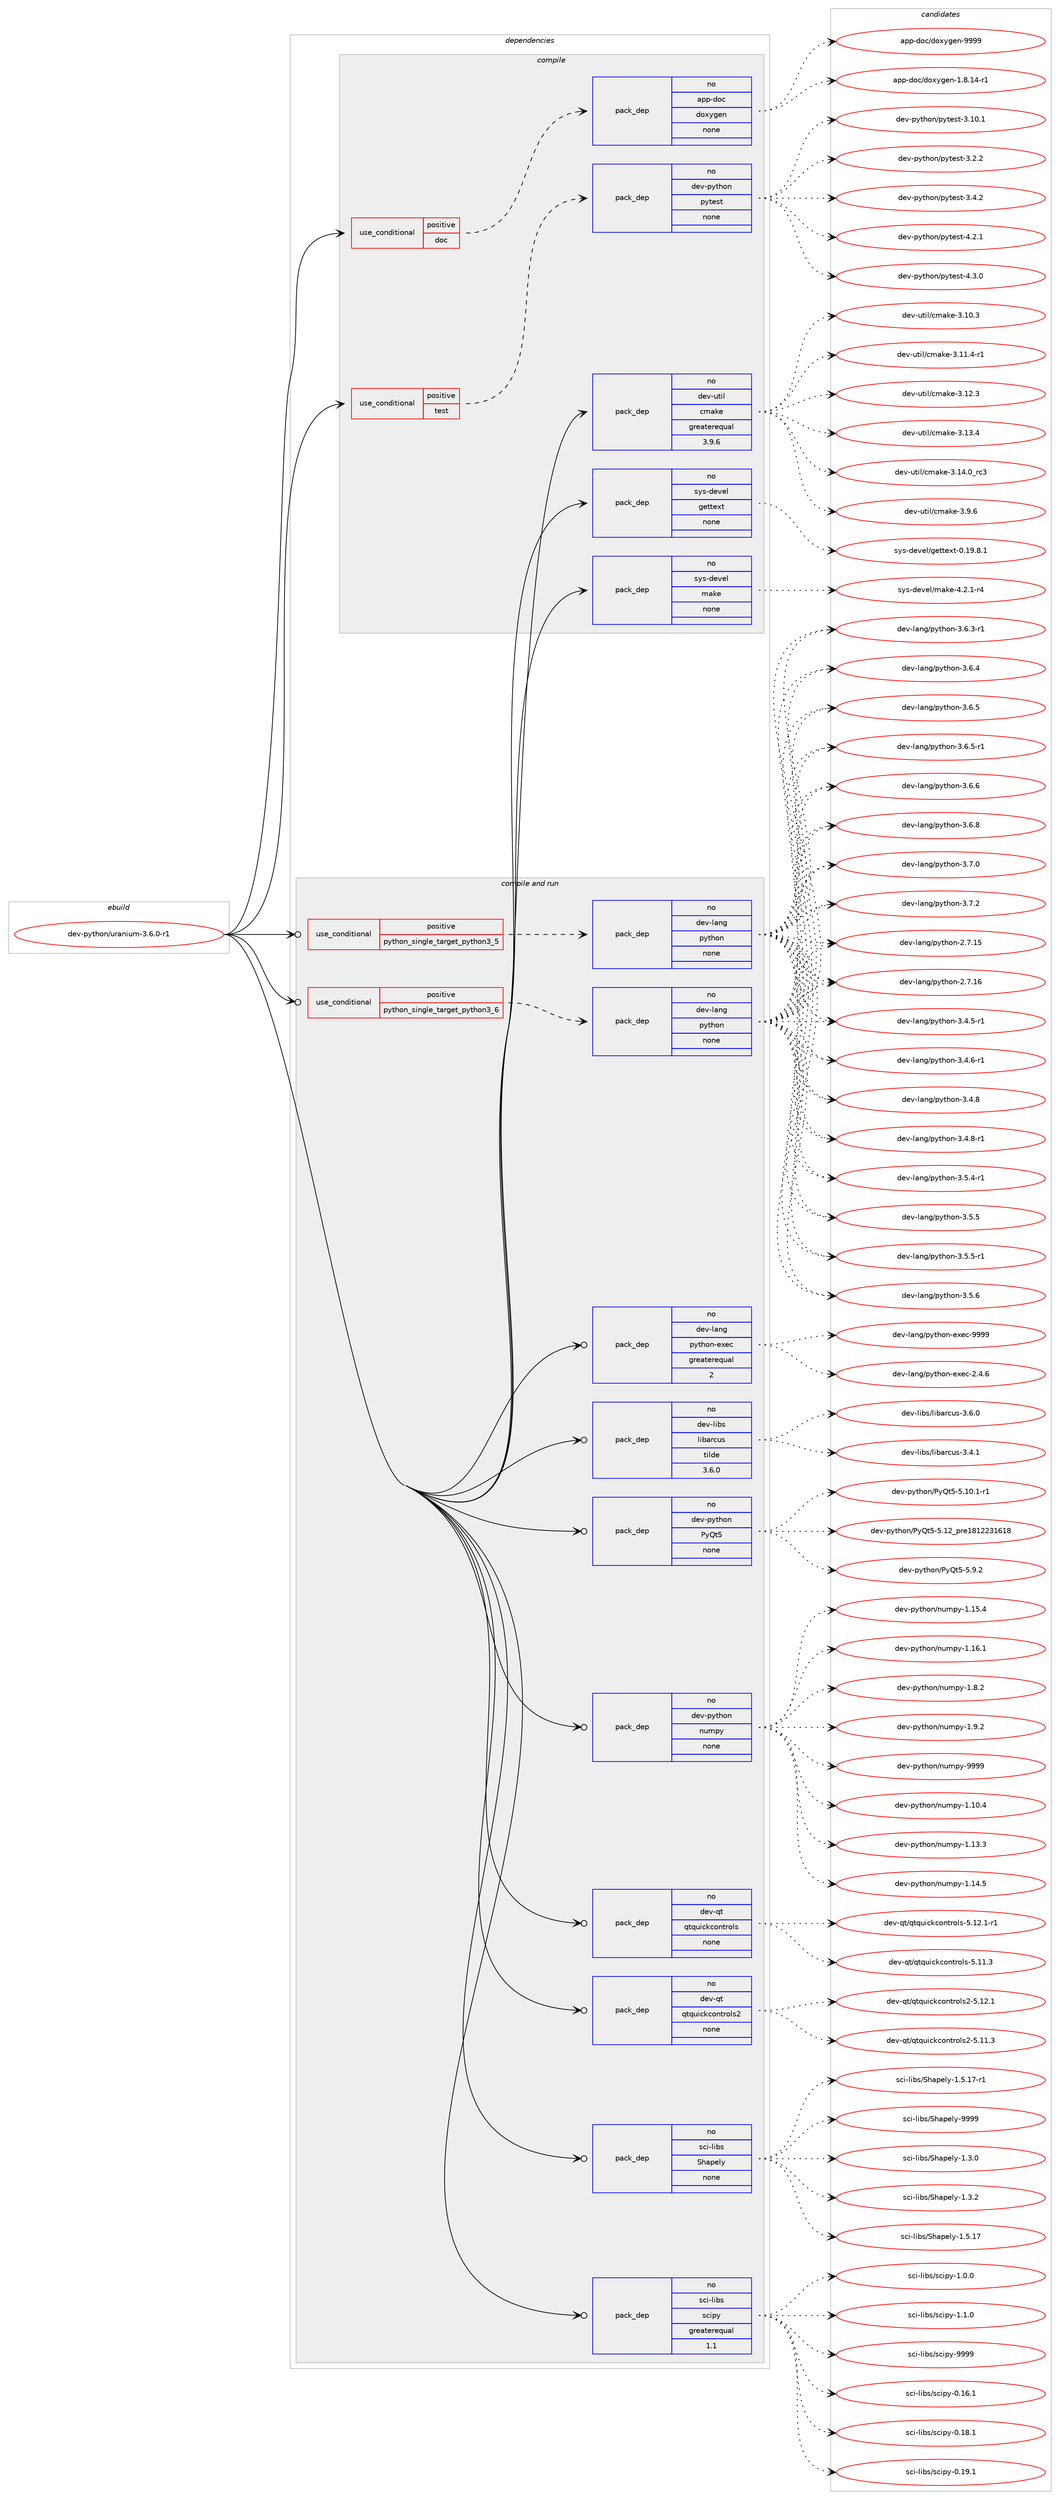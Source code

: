 digraph prolog {

# *************
# Graph options
# *************

newrank=true;
concentrate=true;
compound=true;
graph [rankdir=LR,fontname=Helvetica,fontsize=10,ranksep=1.5];#, ranksep=2.5, nodesep=0.2];
edge  [arrowhead=vee];
node  [fontname=Helvetica,fontsize=10];

# **********
# The ebuild
# **********

subgraph cluster_leftcol {
color=gray;
rank=same;
label=<<i>ebuild</i>>;
id [label="dev-python/uranium-3.6.0-r1", color=red, width=4, href="../dev-python/uranium-3.6.0-r1.svg"];
}

# ****************
# The dependencies
# ****************

subgraph cluster_midcol {
color=gray;
label=<<i>dependencies</i>>;
subgraph cluster_compile {
fillcolor="#eeeeee";
style=filled;
label=<<i>compile</i>>;
subgraph cond386285 {
dependency1446347 [label=<<TABLE BORDER="0" CELLBORDER="1" CELLSPACING="0" CELLPADDING="4"><TR><TD ROWSPAN="3" CELLPADDING="10">use_conditional</TD></TR><TR><TD>positive</TD></TR><TR><TD>doc</TD></TR></TABLE>>, shape=none, color=red];
subgraph pack1036693 {
dependency1446348 [label=<<TABLE BORDER="0" CELLBORDER="1" CELLSPACING="0" CELLPADDING="4" WIDTH="220"><TR><TD ROWSPAN="6" CELLPADDING="30">pack_dep</TD></TR><TR><TD WIDTH="110">no</TD></TR><TR><TD>app-doc</TD></TR><TR><TD>doxygen</TD></TR><TR><TD>none</TD></TR><TR><TD></TD></TR></TABLE>>, shape=none, color=blue];
}
dependency1446347:e -> dependency1446348:w [weight=20,style="dashed",arrowhead="vee"];
}
id:e -> dependency1446347:w [weight=20,style="solid",arrowhead="vee"];
subgraph cond386286 {
dependency1446349 [label=<<TABLE BORDER="0" CELLBORDER="1" CELLSPACING="0" CELLPADDING="4"><TR><TD ROWSPAN="3" CELLPADDING="10">use_conditional</TD></TR><TR><TD>positive</TD></TR><TR><TD>test</TD></TR></TABLE>>, shape=none, color=red];
subgraph pack1036694 {
dependency1446350 [label=<<TABLE BORDER="0" CELLBORDER="1" CELLSPACING="0" CELLPADDING="4" WIDTH="220"><TR><TD ROWSPAN="6" CELLPADDING="30">pack_dep</TD></TR><TR><TD WIDTH="110">no</TD></TR><TR><TD>dev-python</TD></TR><TR><TD>pytest</TD></TR><TR><TD>none</TD></TR><TR><TD></TD></TR></TABLE>>, shape=none, color=blue];
}
dependency1446349:e -> dependency1446350:w [weight=20,style="dashed",arrowhead="vee"];
}
id:e -> dependency1446349:w [weight=20,style="solid",arrowhead="vee"];
subgraph pack1036695 {
dependency1446351 [label=<<TABLE BORDER="0" CELLBORDER="1" CELLSPACING="0" CELLPADDING="4" WIDTH="220"><TR><TD ROWSPAN="6" CELLPADDING="30">pack_dep</TD></TR><TR><TD WIDTH="110">no</TD></TR><TR><TD>dev-util</TD></TR><TR><TD>cmake</TD></TR><TR><TD>greaterequal</TD></TR><TR><TD>3.9.6</TD></TR></TABLE>>, shape=none, color=blue];
}
id:e -> dependency1446351:w [weight=20,style="solid",arrowhead="vee"];
subgraph pack1036696 {
dependency1446352 [label=<<TABLE BORDER="0" CELLBORDER="1" CELLSPACING="0" CELLPADDING="4" WIDTH="220"><TR><TD ROWSPAN="6" CELLPADDING="30">pack_dep</TD></TR><TR><TD WIDTH="110">no</TD></TR><TR><TD>sys-devel</TD></TR><TR><TD>gettext</TD></TR><TR><TD>none</TD></TR><TR><TD></TD></TR></TABLE>>, shape=none, color=blue];
}
id:e -> dependency1446352:w [weight=20,style="solid",arrowhead="vee"];
subgraph pack1036697 {
dependency1446353 [label=<<TABLE BORDER="0" CELLBORDER="1" CELLSPACING="0" CELLPADDING="4" WIDTH="220"><TR><TD ROWSPAN="6" CELLPADDING="30">pack_dep</TD></TR><TR><TD WIDTH="110">no</TD></TR><TR><TD>sys-devel</TD></TR><TR><TD>make</TD></TR><TR><TD>none</TD></TR><TR><TD></TD></TR></TABLE>>, shape=none, color=blue];
}
id:e -> dependency1446353:w [weight=20,style="solid",arrowhead="vee"];
}
subgraph cluster_compileandrun {
fillcolor="#eeeeee";
style=filled;
label=<<i>compile and run</i>>;
subgraph cond386287 {
dependency1446354 [label=<<TABLE BORDER="0" CELLBORDER="1" CELLSPACING="0" CELLPADDING="4"><TR><TD ROWSPAN="3" CELLPADDING="10">use_conditional</TD></TR><TR><TD>positive</TD></TR><TR><TD>python_single_target_python3_5</TD></TR></TABLE>>, shape=none, color=red];
subgraph pack1036698 {
dependency1446355 [label=<<TABLE BORDER="0" CELLBORDER="1" CELLSPACING="0" CELLPADDING="4" WIDTH="220"><TR><TD ROWSPAN="6" CELLPADDING="30">pack_dep</TD></TR><TR><TD WIDTH="110">no</TD></TR><TR><TD>dev-lang</TD></TR><TR><TD>python</TD></TR><TR><TD>none</TD></TR><TR><TD></TD></TR></TABLE>>, shape=none, color=blue];
}
dependency1446354:e -> dependency1446355:w [weight=20,style="dashed",arrowhead="vee"];
}
id:e -> dependency1446354:w [weight=20,style="solid",arrowhead="odotvee"];
subgraph cond386288 {
dependency1446356 [label=<<TABLE BORDER="0" CELLBORDER="1" CELLSPACING="0" CELLPADDING="4"><TR><TD ROWSPAN="3" CELLPADDING="10">use_conditional</TD></TR><TR><TD>positive</TD></TR><TR><TD>python_single_target_python3_6</TD></TR></TABLE>>, shape=none, color=red];
subgraph pack1036699 {
dependency1446357 [label=<<TABLE BORDER="0" CELLBORDER="1" CELLSPACING="0" CELLPADDING="4" WIDTH="220"><TR><TD ROWSPAN="6" CELLPADDING="30">pack_dep</TD></TR><TR><TD WIDTH="110">no</TD></TR><TR><TD>dev-lang</TD></TR><TR><TD>python</TD></TR><TR><TD>none</TD></TR><TR><TD></TD></TR></TABLE>>, shape=none, color=blue];
}
dependency1446356:e -> dependency1446357:w [weight=20,style="dashed",arrowhead="vee"];
}
id:e -> dependency1446356:w [weight=20,style="solid",arrowhead="odotvee"];
subgraph pack1036700 {
dependency1446358 [label=<<TABLE BORDER="0" CELLBORDER="1" CELLSPACING="0" CELLPADDING="4" WIDTH="220"><TR><TD ROWSPAN="6" CELLPADDING="30">pack_dep</TD></TR><TR><TD WIDTH="110">no</TD></TR><TR><TD>dev-lang</TD></TR><TR><TD>python-exec</TD></TR><TR><TD>greaterequal</TD></TR><TR><TD>2</TD></TR></TABLE>>, shape=none, color=blue];
}
id:e -> dependency1446358:w [weight=20,style="solid",arrowhead="odotvee"];
subgraph pack1036701 {
dependency1446359 [label=<<TABLE BORDER="0" CELLBORDER="1" CELLSPACING="0" CELLPADDING="4" WIDTH="220"><TR><TD ROWSPAN="6" CELLPADDING="30">pack_dep</TD></TR><TR><TD WIDTH="110">no</TD></TR><TR><TD>dev-libs</TD></TR><TR><TD>libarcus</TD></TR><TR><TD>tilde</TD></TR><TR><TD>3.6.0</TD></TR></TABLE>>, shape=none, color=blue];
}
id:e -> dependency1446359:w [weight=20,style="solid",arrowhead="odotvee"];
subgraph pack1036702 {
dependency1446360 [label=<<TABLE BORDER="0" CELLBORDER="1" CELLSPACING="0" CELLPADDING="4" WIDTH="220"><TR><TD ROWSPAN="6" CELLPADDING="30">pack_dep</TD></TR><TR><TD WIDTH="110">no</TD></TR><TR><TD>dev-python</TD></TR><TR><TD>PyQt5</TD></TR><TR><TD>none</TD></TR><TR><TD></TD></TR></TABLE>>, shape=none, color=blue];
}
id:e -> dependency1446360:w [weight=20,style="solid",arrowhead="odotvee"];
subgraph pack1036703 {
dependency1446361 [label=<<TABLE BORDER="0" CELLBORDER="1" CELLSPACING="0" CELLPADDING="4" WIDTH="220"><TR><TD ROWSPAN="6" CELLPADDING="30">pack_dep</TD></TR><TR><TD WIDTH="110">no</TD></TR><TR><TD>dev-python</TD></TR><TR><TD>numpy</TD></TR><TR><TD>none</TD></TR><TR><TD></TD></TR></TABLE>>, shape=none, color=blue];
}
id:e -> dependency1446361:w [weight=20,style="solid",arrowhead="odotvee"];
subgraph pack1036704 {
dependency1446362 [label=<<TABLE BORDER="0" CELLBORDER="1" CELLSPACING="0" CELLPADDING="4" WIDTH="220"><TR><TD ROWSPAN="6" CELLPADDING="30">pack_dep</TD></TR><TR><TD WIDTH="110">no</TD></TR><TR><TD>dev-qt</TD></TR><TR><TD>qtquickcontrols</TD></TR><TR><TD>none</TD></TR><TR><TD></TD></TR></TABLE>>, shape=none, color=blue];
}
id:e -> dependency1446362:w [weight=20,style="solid",arrowhead="odotvee"];
subgraph pack1036705 {
dependency1446363 [label=<<TABLE BORDER="0" CELLBORDER="1" CELLSPACING="0" CELLPADDING="4" WIDTH="220"><TR><TD ROWSPAN="6" CELLPADDING="30">pack_dep</TD></TR><TR><TD WIDTH="110">no</TD></TR><TR><TD>dev-qt</TD></TR><TR><TD>qtquickcontrols2</TD></TR><TR><TD>none</TD></TR><TR><TD></TD></TR></TABLE>>, shape=none, color=blue];
}
id:e -> dependency1446363:w [weight=20,style="solid",arrowhead="odotvee"];
subgraph pack1036706 {
dependency1446364 [label=<<TABLE BORDER="0" CELLBORDER="1" CELLSPACING="0" CELLPADDING="4" WIDTH="220"><TR><TD ROWSPAN="6" CELLPADDING="30">pack_dep</TD></TR><TR><TD WIDTH="110">no</TD></TR><TR><TD>sci-libs</TD></TR><TR><TD>Shapely</TD></TR><TR><TD>none</TD></TR><TR><TD></TD></TR></TABLE>>, shape=none, color=blue];
}
id:e -> dependency1446364:w [weight=20,style="solid",arrowhead="odotvee"];
subgraph pack1036707 {
dependency1446365 [label=<<TABLE BORDER="0" CELLBORDER="1" CELLSPACING="0" CELLPADDING="4" WIDTH="220"><TR><TD ROWSPAN="6" CELLPADDING="30">pack_dep</TD></TR><TR><TD WIDTH="110">no</TD></TR><TR><TD>sci-libs</TD></TR><TR><TD>scipy</TD></TR><TR><TD>greaterequal</TD></TR><TR><TD>1.1</TD></TR></TABLE>>, shape=none, color=blue];
}
id:e -> dependency1446365:w [weight=20,style="solid",arrowhead="odotvee"];
}
subgraph cluster_run {
fillcolor="#eeeeee";
style=filled;
label=<<i>run</i>>;
}
}

# **************
# The candidates
# **************

subgraph cluster_choices {
rank=same;
color=gray;
label=<<i>candidates</i>>;

subgraph choice1036693 {
color=black;
nodesep=1;
choice97112112451001119947100111120121103101110454946564649524511449 [label="app-doc/doxygen-1.8.14-r1", color=red, width=4,href="../app-doc/doxygen-1.8.14-r1.svg"];
choice971121124510011199471001111201211031011104557575757 [label="app-doc/doxygen-9999", color=red, width=4,href="../app-doc/doxygen-9999.svg"];
dependency1446348:e -> choice97112112451001119947100111120121103101110454946564649524511449:w [style=dotted,weight="100"];
dependency1446348:e -> choice971121124510011199471001111201211031011104557575757:w [style=dotted,weight="100"];
}
subgraph choice1036694 {
color=black;
nodesep=1;
choice100101118451121211161041111104711212111610111511645514649484649 [label="dev-python/pytest-3.10.1", color=red, width=4,href="../dev-python/pytest-3.10.1.svg"];
choice1001011184511212111610411111047112121116101115116455146504650 [label="dev-python/pytest-3.2.2", color=red, width=4,href="../dev-python/pytest-3.2.2.svg"];
choice1001011184511212111610411111047112121116101115116455146524650 [label="dev-python/pytest-3.4.2", color=red, width=4,href="../dev-python/pytest-3.4.2.svg"];
choice1001011184511212111610411111047112121116101115116455246504649 [label="dev-python/pytest-4.2.1", color=red, width=4,href="../dev-python/pytest-4.2.1.svg"];
choice1001011184511212111610411111047112121116101115116455246514648 [label="dev-python/pytest-4.3.0", color=red, width=4,href="../dev-python/pytest-4.3.0.svg"];
dependency1446350:e -> choice100101118451121211161041111104711212111610111511645514649484649:w [style=dotted,weight="100"];
dependency1446350:e -> choice1001011184511212111610411111047112121116101115116455146504650:w [style=dotted,weight="100"];
dependency1446350:e -> choice1001011184511212111610411111047112121116101115116455146524650:w [style=dotted,weight="100"];
dependency1446350:e -> choice1001011184511212111610411111047112121116101115116455246504649:w [style=dotted,weight="100"];
dependency1446350:e -> choice1001011184511212111610411111047112121116101115116455246514648:w [style=dotted,weight="100"];
}
subgraph choice1036695 {
color=black;
nodesep=1;
choice1001011184511711610510847991099710710145514649484651 [label="dev-util/cmake-3.10.3", color=red, width=4,href="../dev-util/cmake-3.10.3.svg"];
choice10010111845117116105108479910997107101455146494946524511449 [label="dev-util/cmake-3.11.4-r1", color=red, width=4,href="../dev-util/cmake-3.11.4-r1.svg"];
choice1001011184511711610510847991099710710145514649504651 [label="dev-util/cmake-3.12.3", color=red, width=4,href="../dev-util/cmake-3.12.3.svg"];
choice1001011184511711610510847991099710710145514649514652 [label="dev-util/cmake-3.13.4", color=red, width=4,href="../dev-util/cmake-3.13.4.svg"];
choice1001011184511711610510847991099710710145514649524648951149951 [label="dev-util/cmake-3.14.0_rc3", color=red, width=4,href="../dev-util/cmake-3.14.0_rc3.svg"];
choice10010111845117116105108479910997107101455146574654 [label="dev-util/cmake-3.9.6", color=red, width=4,href="../dev-util/cmake-3.9.6.svg"];
dependency1446351:e -> choice1001011184511711610510847991099710710145514649484651:w [style=dotted,weight="100"];
dependency1446351:e -> choice10010111845117116105108479910997107101455146494946524511449:w [style=dotted,weight="100"];
dependency1446351:e -> choice1001011184511711610510847991099710710145514649504651:w [style=dotted,weight="100"];
dependency1446351:e -> choice1001011184511711610510847991099710710145514649514652:w [style=dotted,weight="100"];
dependency1446351:e -> choice1001011184511711610510847991099710710145514649524648951149951:w [style=dotted,weight="100"];
dependency1446351:e -> choice10010111845117116105108479910997107101455146574654:w [style=dotted,weight="100"];
}
subgraph choice1036696 {
color=black;
nodesep=1;
choice1151211154510010111810110847103101116116101120116454846495746564649 [label="sys-devel/gettext-0.19.8.1", color=red, width=4,href="../sys-devel/gettext-0.19.8.1.svg"];
dependency1446352:e -> choice1151211154510010111810110847103101116116101120116454846495746564649:w [style=dotted,weight="100"];
}
subgraph choice1036697 {
color=black;
nodesep=1;
choice1151211154510010111810110847109971071014552465046494511452 [label="sys-devel/make-4.2.1-r4", color=red, width=4,href="../sys-devel/make-4.2.1-r4.svg"];
dependency1446353:e -> choice1151211154510010111810110847109971071014552465046494511452:w [style=dotted,weight="100"];
}
subgraph choice1036698 {
color=black;
nodesep=1;
choice10010111845108971101034711212111610411111045504655464953 [label="dev-lang/python-2.7.15", color=red, width=4,href="../dev-lang/python-2.7.15.svg"];
choice10010111845108971101034711212111610411111045504655464954 [label="dev-lang/python-2.7.16", color=red, width=4,href="../dev-lang/python-2.7.16.svg"];
choice1001011184510897110103471121211161041111104551465246534511449 [label="dev-lang/python-3.4.5-r1", color=red, width=4,href="../dev-lang/python-3.4.5-r1.svg"];
choice1001011184510897110103471121211161041111104551465246544511449 [label="dev-lang/python-3.4.6-r1", color=red, width=4,href="../dev-lang/python-3.4.6-r1.svg"];
choice100101118451089711010347112121116104111110455146524656 [label="dev-lang/python-3.4.8", color=red, width=4,href="../dev-lang/python-3.4.8.svg"];
choice1001011184510897110103471121211161041111104551465246564511449 [label="dev-lang/python-3.4.8-r1", color=red, width=4,href="../dev-lang/python-3.4.8-r1.svg"];
choice1001011184510897110103471121211161041111104551465346524511449 [label="dev-lang/python-3.5.4-r1", color=red, width=4,href="../dev-lang/python-3.5.4-r1.svg"];
choice100101118451089711010347112121116104111110455146534653 [label="dev-lang/python-3.5.5", color=red, width=4,href="../dev-lang/python-3.5.5.svg"];
choice1001011184510897110103471121211161041111104551465346534511449 [label="dev-lang/python-3.5.5-r1", color=red, width=4,href="../dev-lang/python-3.5.5-r1.svg"];
choice100101118451089711010347112121116104111110455146534654 [label="dev-lang/python-3.5.6", color=red, width=4,href="../dev-lang/python-3.5.6.svg"];
choice1001011184510897110103471121211161041111104551465446514511449 [label="dev-lang/python-3.6.3-r1", color=red, width=4,href="../dev-lang/python-3.6.3-r1.svg"];
choice100101118451089711010347112121116104111110455146544652 [label="dev-lang/python-3.6.4", color=red, width=4,href="../dev-lang/python-3.6.4.svg"];
choice100101118451089711010347112121116104111110455146544653 [label="dev-lang/python-3.6.5", color=red, width=4,href="../dev-lang/python-3.6.5.svg"];
choice1001011184510897110103471121211161041111104551465446534511449 [label="dev-lang/python-3.6.5-r1", color=red, width=4,href="../dev-lang/python-3.6.5-r1.svg"];
choice100101118451089711010347112121116104111110455146544654 [label="dev-lang/python-3.6.6", color=red, width=4,href="../dev-lang/python-3.6.6.svg"];
choice100101118451089711010347112121116104111110455146544656 [label="dev-lang/python-3.6.8", color=red, width=4,href="../dev-lang/python-3.6.8.svg"];
choice100101118451089711010347112121116104111110455146554648 [label="dev-lang/python-3.7.0", color=red, width=4,href="../dev-lang/python-3.7.0.svg"];
choice100101118451089711010347112121116104111110455146554650 [label="dev-lang/python-3.7.2", color=red, width=4,href="../dev-lang/python-3.7.2.svg"];
dependency1446355:e -> choice10010111845108971101034711212111610411111045504655464953:w [style=dotted,weight="100"];
dependency1446355:e -> choice10010111845108971101034711212111610411111045504655464954:w [style=dotted,weight="100"];
dependency1446355:e -> choice1001011184510897110103471121211161041111104551465246534511449:w [style=dotted,weight="100"];
dependency1446355:e -> choice1001011184510897110103471121211161041111104551465246544511449:w [style=dotted,weight="100"];
dependency1446355:e -> choice100101118451089711010347112121116104111110455146524656:w [style=dotted,weight="100"];
dependency1446355:e -> choice1001011184510897110103471121211161041111104551465246564511449:w [style=dotted,weight="100"];
dependency1446355:e -> choice1001011184510897110103471121211161041111104551465346524511449:w [style=dotted,weight="100"];
dependency1446355:e -> choice100101118451089711010347112121116104111110455146534653:w [style=dotted,weight="100"];
dependency1446355:e -> choice1001011184510897110103471121211161041111104551465346534511449:w [style=dotted,weight="100"];
dependency1446355:e -> choice100101118451089711010347112121116104111110455146534654:w [style=dotted,weight="100"];
dependency1446355:e -> choice1001011184510897110103471121211161041111104551465446514511449:w [style=dotted,weight="100"];
dependency1446355:e -> choice100101118451089711010347112121116104111110455146544652:w [style=dotted,weight="100"];
dependency1446355:e -> choice100101118451089711010347112121116104111110455146544653:w [style=dotted,weight="100"];
dependency1446355:e -> choice1001011184510897110103471121211161041111104551465446534511449:w [style=dotted,weight="100"];
dependency1446355:e -> choice100101118451089711010347112121116104111110455146544654:w [style=dotted,weight="100"];
dependency1446355:e -> choice100101118451089711010347112121116104111110455146544656:w [style=dotted,weight="100"];
dependency1446355:e -> choice100101118451089711010347112121116104111110455146554648:w [style=dotted,weight="100"];
dependency1446355:e -> choice100101118451089711010347112121116104111110455146554650:w [style=dotted,weight="100"];
}
subgraph choice1036699 {
color=black;
nodesep=1;
choice10010111845108971101034711212111610411111045504655464953 [label="dev-lang/python-2.7.15", color=red, width=4,href="../dev-lang/python-2.7.15.svg"];
choice10010111845108971101034711212111610411111045504655464954 [label="dev-lang/python-2.7.16", color=red, width=4,href="../dev-lang/python-2.7.16.svg"];
choice1001011184510897110103471121211161041111104551465246534511449 [label="dev-lang/python-3.4.5-r1", color=red, width=4,href="../dev-lang/python-3.4.5-r1.svg"];
choice1001011184510897110103471121211161041111104551465246544511449 [label="dev-lang/python-3.4.6-r1", color=red, width=4,href="../dev-lang/python-3.4.6-r1.svg"];
choice100101118451089711010347112121116104111110455146524656 [label="dev-lang/python-3.4.8", color=red, width=4,href="../dev-lang/python-3.4.8.svg"];
choice1001011184510897110103471121211161041111104551465246564511449 [label="dev-lang/python-3.4.8-r1", color=red, width=4,href="../dev-lang/python-3.4.8-r1.svg"];
choice1001011184510897110103471121211161041111104551465346524511449 [label="dev-lang/python-3.5.4-r1", color=red, width=4,href="../dev-lang/python-3.5.4-r1.svg"];
choice100101118451089711010347112121116104111110455146534653 [label="dev-lang/python-3.5.5", color=red, width=4,href="../dev-lang/python-3.5.5.svg"];
choice1001011184510897110103471121211161041111104551465346534511449 [label="dev-lang/python-3.5.5-r1", color=red, width=4,href="../dev-lang/python-3.5.5-r1.svg"];
choice100101118451089711010347112121116104111110455146534654 [label="dev-lang/python-3.5.6", color=red, width=4,href="../dev-lang/python-3.5.6.svg"];
choice1001011184510897110103471121211161041111104551465446514511449 [label="dev-lang/python-3.6.3-r1", color=red, width=4,href="../dev-lang/python-3.6.3-r1.svg"];
choice100101118451089711010347112121116104111110455146544652 [label="dev-lang/python-3.6.4", color=red, width=4,href="../dev-lang/python-3.6.4.svg"];
choice100101118451089711010347112121116104111110455146544653 [label="dev-lang/python-3.6.5", color=red, width=4,href="../dev-lang/python-3.6.5.svg"];
choice1001011184510897110103471121211161041111104551465446534511449 [label="dev-lang/python-3.6.5-r1", color=red, width=4,href="../dev-lang/python-3.6.5-r1.svg"];
choice100101118451089711010347112121116104111110455146544654 [label="dev-lang/python-3.6.6", color=red, width=4,href="../dev-lang/python-3.6.6.svg"];
choice100101118451089711010347112121116104111110455146544656 [label="dev-lang/python-3.6.8", color=red, width=4,href="../dev-lang/python-3.6.8.svg"];
choice100101118451089711010347112121116104111110455146554648 [label="dev-lang/python-3.7.0", color=red, width=4,href="../dev-lang/python-3.7.0.svg"];
choice100101118451089711010347112121116104111110455146554650 [label="dev-lang/python-3.7.2", color=red, width=4,href="../dev-lang/python-3.7.2.svg"];
dependency1446357:e -> choice10010111845108971101034711212111610411111045504655464953:w [style=dotted,weight="100"];
dependency1446357:e -> choice10010111845108971101034711212111610411111045504655464954:w [style=dotted,weight="100"];
dependency1446357:e -> choice1001011184510897110103471121211161041111104551465246534511449:w [style=dotted,weight="100"];
dependency1446357:e -> choice1001011184510897110103471121211161041111104551465246544511449:w [style=dotted,weight="100"];
dependency1446357:e -> choice100101118451089711010347112121116104111110455146524656:w [style=dotted,weight="100"];
dependency1446357:e -> choice1001011184510897110103471121211161041111104551465246564511449:w [style=dotted,weight="100"];
dependency1446357:e -> choice1001011184510897110103471121211161041111104551465346524511449:w [style=dotted,weight="100"];
dependency1446357:e -> choice100101118451089711010347112121116104111110455146534653:w [style=dotted,weight="100"];
dependency1446357:e -> choice1001011184510897110103471121211161041111104551465346534511449:w [style=dotted,weight="100"];
dependency1446357:e -> choice100101118451089711010347112121116104111110455146534654:w [style=dotted,weight="100"];
dependency1446357:e -> choice1001011184510897110103471121211161041111104551465446514511449:w [style=dotted,weight="100"];
dependency1446357:e -> choice100101118451089711010347112121116104111110455146544652:w [style=dotted,weight="100"];
dependency1446357:e -> choice100101118451089711010347112121116104111110455146544653:w [style=dotted,weight="100"];
dependency1446357:e -> choice1001011184510897110103471121211161041111104551465446534511449:w [style=dotted,weight="100"];
dependency1446357:e -> choice100101118451089711010347112121116104111110455146544654:w [style=dotted,weight="100"];
dependency1446357:e -> choice100101118451089711010347112121116104111110455146544656:w [style=dotted,weight="100"];
dependency1446357:e -> choice100101118451089711010347112121116104111110455146554648:w [style=dotted,weight="100"];
dependency1446357:e -> choice100101118451089711010347112121116104111110455146554650:w [style=dotted,weight="100"];
}
subgraph choice1036700 {
color=black;
nodesep=1;
choice1001011184510897110103471121211161041111104510112010199455046524654 [label="dev-lang/python-exec-2.4.6", color=red, width=4,href="../dev-lang/python-exec-2.4.6.svg"];
choice10010111845108971101034711212111610411111045101120101994557575757 [label="dev-lang/python-exec-9999", color=red, width=4,href="../dev-lang/python-exec-9999.svg"];
dependency1446358:e -> choice1001011184510897110103471121211161041111104510112010199455046524654:w [style=dotted,weight="100"];
dependency1446358:e -> choice10010111845108971101034711212111610411111045101120101994557575757:w [style=dotted,weight="100"];
}
subgraph choice1036701 {
color=black;
nodesep=1;
choice100101118451081059811547108105989711499117115455146524649 [label="dev-libs/libarcus-3.4.1", color=red, width=4,href="../dev-libs/libarcus-3.4.1.svg"];
choice100101118451081059811547108105989711499117115455146544648 [label="dev-libs/libarcus-3.6.0", color=red, width=4,href="../dev-libs/libarcus-3.6.0.svg"];
dependency1446359:e -> choice100101118451081059811547108105989711499117115455146524649:w [style=dotted,weight="100"];
dependency1446359:e -> choice100101118451081059811547108105989711499117115455146544648:w [style=dotted,weight="100"];
}
subgraph choice1036702 {
color=black;
nodesep=1;
choice1001011184511212111610411111047801218111653455346494846494511449 [label="dev-python/PyQt5-5.10.1-r1", color=red, width=4,href="../dev-python/PyQt5-5.10.1-r1.svg"];
choice100101118451121211161041111104780121811165345534649509511211410149564950505149544956 [label="dev-python/PyQt5-5.12_pre1812231618", color=red, width=4,href="../dev-python/PyQt5-5.12_pre1812231618.svg"];
choice1001011184511212111610411111047801218111653455346574650 [label="dev-python/PyQt5-5.9.2", color=red, width=4,href="../dev-python/PyQt5-5.9.2.svg"];
dependency1446360:e -> choice1001011184511212111610411111047801218111653455346494846494511449:w [style=dotted,weight="100"];
dependency1446360:e -> choice100101118451121211161041111104780121811165345534649509511211410149564950505149544956:w [style=dotted,weight="100"];
dependency1446360:e -> choice1001011184511212111610411111047801218111653455346574650:w [style=dotted,weight="100"];
}
subgraph choice1036703 {
color=black;
nodesep=1;
choice100101118451121211161041111104711011710911212145494649484652 [label="dev-python/numpy-1.10.4", color=red, width=4,href="../dev-python/numpy-1.10.4.svg"];
choice100101118451121211161041111104711011710911212145494649514651 [label="dev-python/numpy-1.13.3", color=red, width=4,href="../dev-python/numpy-1.13.3.svg"];
choice100101118451121211161041111104711011710911212145494649524653 [label="dev-python/numpy-1.14.5", color=red, width=4,href="../dev-python/numpy-1.14.5.svg"];
choice100101118451121211161041111104711011710911212145494649534652 [label="dev-python/numpy-1.15.4", color=red, width=4,href="../dev-python/numpy-1.15.4.svg"];
choice100101118451121211161041111104711011710911212145494649544649 [label="dev-python/numpy-1.16.1", color=red, width=4,href="../dev-python/numpy-1.16.1.svg"];
choice1001011184511212111610411111047110117109112121454946564650 [label="dev-python/numpy-1.8.2", color=red, width=4,href="../dev-python/numpy-1.8.2.svg"];
choice1001011184511212111610411111047110117109112121454946574650 [label="dev-python/numpy-1.9.2", color=red, width=4,href="../dev-python/numpy-1.9.2.svg"];
choice10010111845112121116104111110471101171091121214557575757 [label="dev-python/numpy-9999", color=red, width=4,href="../dev-python/numpy-9999.svg"];
dependency1446361:e -> choice100101118451121211161041111104711011710911212145494649484652:w [style=dotted,weight="100"];
dependency1446361:e -> choice100101118451121211161041111104711011710911212145494649514651:w [style=dotted,weight="100"];
dependency1446361:e -> choice100101118451121211161041111104711011710911212145494649524653:w [style=dotted,weight="100"];
dependency1446361:e -> choice100101118451121211161041111104711011710911212145494649534652:w [style=dotted,weight="100"];
dependency1446361:e -> choice100101118451121211161041111104711011710911212145494649544649:w [style=dotted,weight="100"];
dependency1446361:e -> choice1001011184511212111610411111047110117109112121454946564650:w [style=dotted,weight="100"];
dependency1446361:e -> choice1001011184511212111610411111047110117109112121454946574650:w [style=dotted,weight="100"];
dependency1446361:e -> choice10010111845112121116104111110471101171091121214557575757:w [style=dotted,weight="100"];
}
subgraph choice1036704 {
color=black;
nodesep=1;
choice1001011184511311647113116113117105991079911111011611411110811545534649494651 [label="dev-qt/qtquickcontrols-5.11.3", color=red, width=4,href="../dev-qt/qtquickcontrols-5.11.3.svg"];
choice10010111845113116471131161131171059910799111110116114111108115455346495046494511449 [label="dev-qt/qtquickcontrols-5.12.1-r1", color=red, width=4,href="../dev-qt/qtquickcontrols-5.12.1-r1.svg"];
dependency1446362:e -> choice1001011184511311647113116113117105991079911111011611411110811545534649494651:w [style=dotted,weight="100"];
dependency1446362:e -> choice10010111845113116471131161131171059910799111110116114111108115455346495046494511449:w [style=dotted,weight="100"];
}
subgraph choice1036705 {
color=black;
nodesep=1;
choice100101118451131164711311611311710599107991111101161141111081155045534649494651 [label="dev-qt/qtquickcontrols2-5.11.3", color=red, width=4,href="../dev-qt/qtquickcontrols2-5.11.3.svg"];
choice100101118451131164711311611311710599107991111101161141111081155045534649504649 [label="dev-qt/qtquickcontrols2-5.12.1", color=red, width=4,href="../dev-qt/qtquickcontrols2-5.12.1.svg"];
dependency1446363:e -> choice100101118451131164711311611311710599107991111101161141111081155045534649494651:w [style=dotted,weight="100"];
dependency1446363:e -> choice100101118451131164711311611311710599107991111101161141111081155045534649504649:w [style=dotted,weight="100"];
}
subgraph choice1036706 {
color=black;
nodesep=1;
choice115991054510810598115478310497112101108121454946514648 [label="sci-libs/Shapely-1.3.0", color=red, width=4,href="../sci-libs/Shapely-1.3.0.svg"];
choice115991054510810598115478310497112101108121454946514650 [label="sci-libs/Shapely-1.3.2", color=red, width=4,href="../sci-libs/Shapely-1.3.2.svg"];
choice11599105451081059811547831049711210110812145494653464955 [label="sci-libs/Shapely-1.5.17", color=red, width=4,href="../sci-libs/Shapely-1.5.17.svg"];
choice115991054510810598115478310497112101108121454946534649554511449 [label="sci-libs/Shapely-1.5.17-r1", color=red, width=4,href="../sci-libs/Shapely-1.5.17-r1.svg"];
choice1159910545108105981154783104971121011081214557575757 [label="sci-libs/Shapely-9999", color=red, width=4,href="../sci-libs/Shapely-9999.svg"];
dependency1446364:e -> choice115991054510810598115478310497112101108121454946514648:w [style=dotted,weight="100"];
dependency1446364:e -> choice115991054510810598115478310497112101108121454946514650:w [style=dotted,weight="100"];
dependency1446364:e -> choice11599105451081059811547831049711210110812145494653464955:w [style=dotted,weight="100"];
dependency1446364:e -> choice115991054510810598115478310497112101108121454946534649554511449:w [style=dotted,weight="100"];
dependency1446364:e -> choice1159910545108105981154783104971121011081214557575757:w [style=dotted,weight="100"];
}
subgraph choice1036707 {
color=black;
nodesep=1;
choice115991054510810598115471159910511212145484649544649 [label="sci-libs/scipy-0.16.1", color=red, width=4,href="../sci-libs/scipy-0.16.1.svg"];
choice115991054510810598115471159910511212145484649564649 [label="sci-libs/scipy-0.18.1", color=red, width=4,href="../sci-libs/scipy-0.18.1.svg"];
choice115991054510810598115471159910511212145484649574649 [label="sci-libs/scipy-0.19.1", color=red, width=4,href="../sci-libs/scipy-0.19.1.svg"];
choice1159910545108105981154711599105112121454946484648 [label="sci-libs/scipy-1.0.0", color=red, width=4,href="../sci-libs/scipy-1.0.0.svg"];
choice1159910545108105981154711599105112121454946494648 [label="sci-libs/scipy-1.1.0", color=red, width=4,href="../sci-libs/scipy-1.1.0.svg"];
choice11599105451081059811547115991051121214557575757 [label="sci-libs/scipy-9999", color=red, width=4,href="../sci-libs/scipy-9999.svg"];
dependency1446365:e -> choice115991054510810598115471159910511212145484649544649:w [style=dotted,weight="100"];
dependency1446365:e -> choice115991054510810598115471159910511212145484649564649:w [style=dotted,weight="100"];
dependency1446365:e -> choice115991054510810598115471159910511212145484649574649:w [style=dotted,weight="100"];
dependency1446365:e -> choice1159910545108105981154711599105112121454946484648:w [style=dotted,weight="100"];
dependency1446365:e -> choice1159910545108105981154711599105112121454946494648:w [style=dotted,weight="100"];
dependency1446365:e -> choice11599105451081059811547115991051121214557575757:w [style=dotted,weight="100"];
}
}

}
